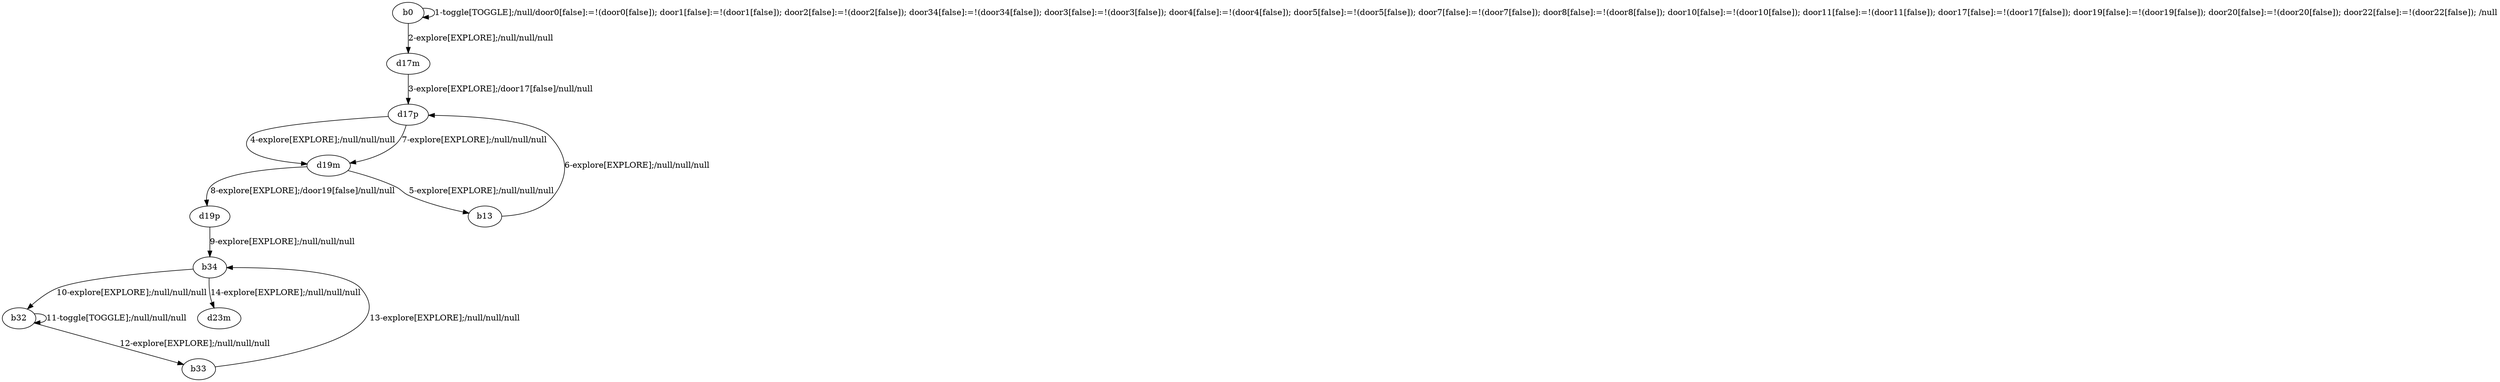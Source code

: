 # Total number of goals covered by this test: 3
# b32 --> b32
# b34 --> b32
# b32 --> b33

digraph g {
"b0" -> "b0" [label = "1-toggle[TOGGLE];/null/door0[false]:=!(door0[false]); door1[false]:=!(door1[false]); door2[false]:=!(door2[false]); door34[false]:=!(door34[false]); door3[false]:=!(door3[false]); door4[false]:=!(door4[false]); door5[false]:=!(door5[false]); door7[false]:=!(door7[false]); door8[false]:=!(door8[false]); door10[false]:=!(door10[false]); door11[false]:=!(door11[false]); door17[false]:=!(door17[false]); door19[false]:=!(door19[false]); door20[false]:=!(door20[false]); door22[false]:=!(door22[false]); /null"];
"b0" -> "d17m" [label = "2-explore[EXPLORE];/null/null/null"];
"d17m" -> "d17p" [label = "3-explore[EXPLORE];/door17[false]/null/null"];
"d17p" -> "d19m" [label = "4-explore[EXPLORE];/null/null/null"];
"d19m" -> "b13" [label = "5-explore[EXPLORE];/null/null/null"];
"b13" -> "d17p" [label = "6-explore[EXPLORE];/null/null/null"];
"d17p" -> "d19m" [label = "7-explore[EXPLORE];/null/null/null"];
"d19m" -> "d19p" [label = "8-explore[EXPLORE];/door19[false]/null/null"];
"d19p" -> "b34" [label = "9-explore[EXPLORE];/null/null/null"];
"b34" -> "b32" [label = "10-explore[EXPLORE];/null/null/null"];
"b32" -> "b32" [label = "11-toggle[TOGGLE];/null/null/null"];
"b32" -> "b33" [label = "12-explore[EXPLORE];/null/null/null"];
"b33" -> "b34" [label = "13-explore[EXPLORE];/null/null/null"];
"b34" -> "d23m" [label = "14-explore[EXPLORE];/null/null/null"];
}